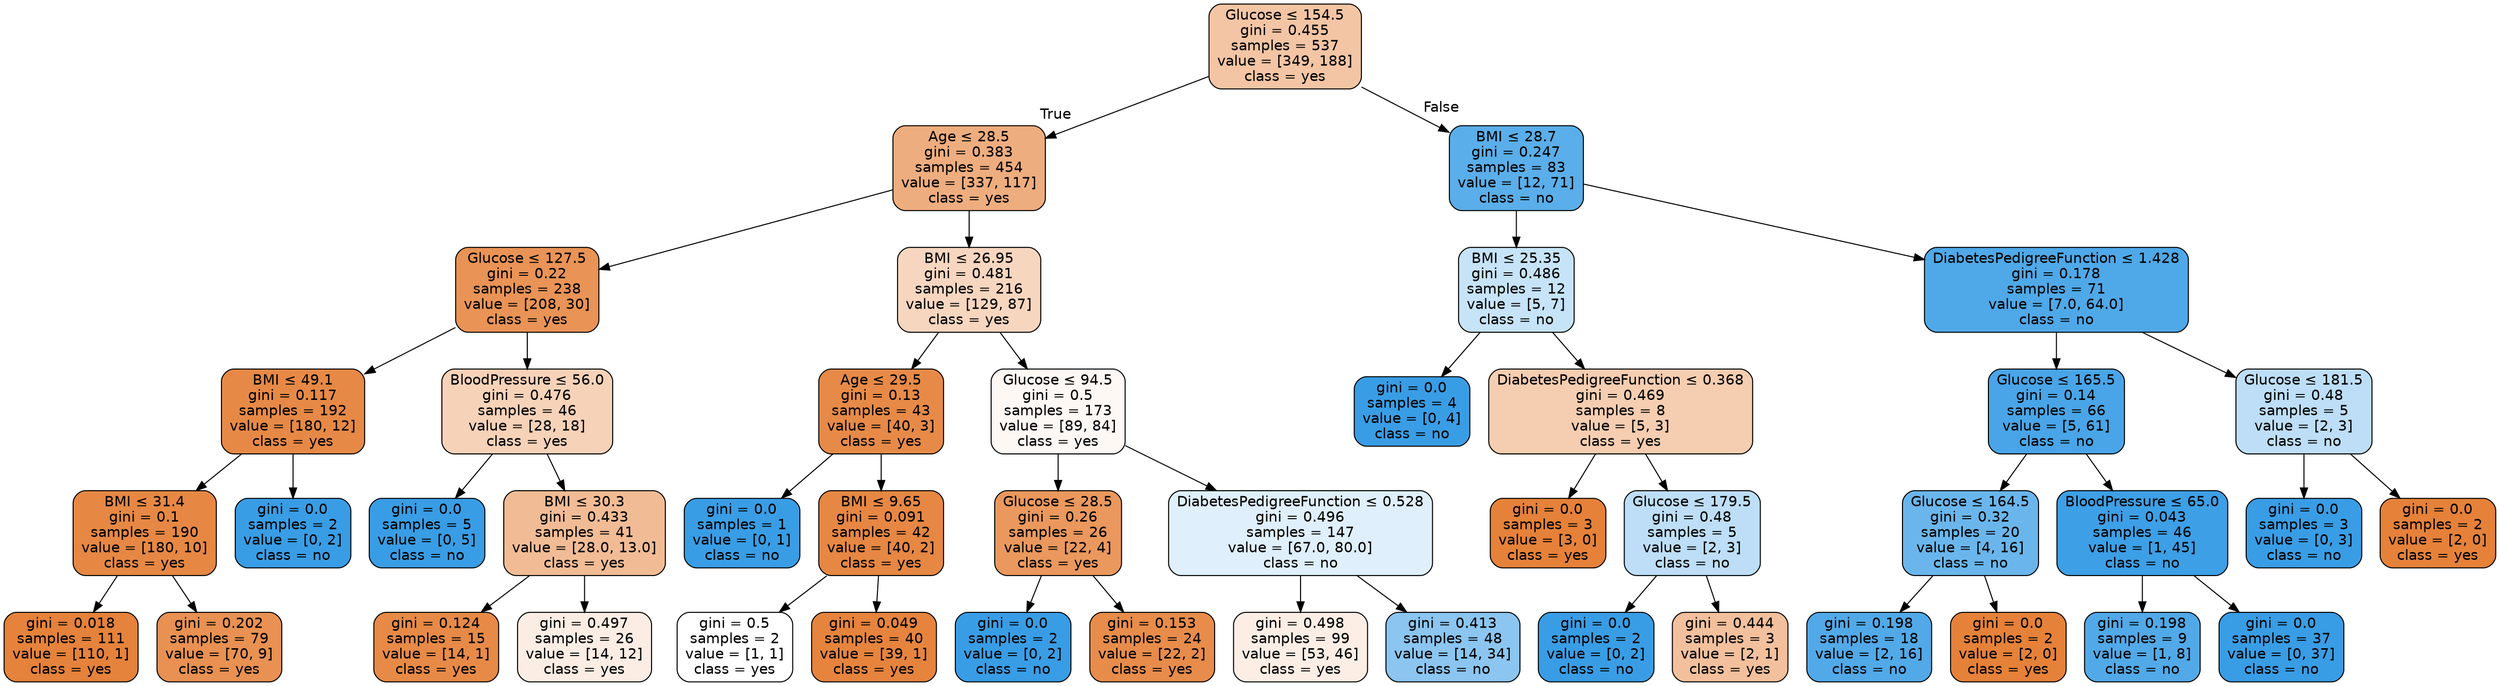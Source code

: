 digraph Tree {
node [shape=box, style="filled, rounded", color="black", fontname="helvetica"] ;
edge [fontname="helvetica"] ;
0 [label=<Glucose &le; 154.5<br/>gini = 0.455<br/>samples = 537<br/>value = [349, 188]<br/>class = yes>, fillcolor="#f3c5a4"] ;
1 [label=<Age &le; 28.5<br/>gini = 0.383<br/>samples = 454<br/>value = [337, 117]<br/>class = yes>, fillcolor="#eead7e"] ;
0 -> 1 [labeldistance=2.5, labelangle=45, headlabel="True"] ;
2 [label=<Glucose &le; 127.5<br/>gini = 0.22<br/>samples = 238<br/>value = [208, 30]<br/>class = yes>, fillcolor="#e99356"] ;
1 -> 2 ;
3 [label=<BMI &le; 49.1<br/>gini = 0.117<br/>samples = 192<br/>value = [180, 12]<br/>class = yes>, fillcolor="#e78946"] ;
2 -> 3 ;
4 [label=<BMI &le; 31.4<br/>gini = 0.1<br/>samples = 190<br/>value = [180, 10]<br/>class = yes>, fillcolor="#e68844"] ;
3 -> 4 ;
5 [label=<gini = 0.018<br/>samples = 111<br/>value = [110, 1]<br/>class = yes>, fillcolor="#e5823b"] ;
4 -> 5 ;
6 [label=<gini = 0.202<br/>samples = 79<br/>value = [70, 9]<br/>class = yes>, fillcolor="#e89152"] ;
4 -> 6 ;
7 [label=<gini = 0.0<br/>samples = 2<br/>value = [0, 2]<br/>class = no>, fillcolor="#399de5"] ;
3 -> 7 ;
8 [label=<BloodPressure &le; 56.0<br/>gini = 0.476<br/>samples = 46<br/>value = [28, 18]<br/>class = yes>, fillcolor="#f6d2b8"] ;
2 -> 8 ;
9 [label=<gini = 0.0<br/>samples = 5<br/>value = [0, 5]<br/>class = no>, fillcolor="#399de5"] ;
8 -> 9 ;
10 [label=<BMI &le; 30.3<br/>gini = 0.433<br/>samples = 41<br/>value = [28.0, 13.0]<br/>class = yes>, fillcolor="#f1bc95"] ;
8 -> 10 ;
11 [label=<gini = 0.124<br/>samples = 15<br/>value = [14, 1]<br/>class = yes>, fillcolor="#e78a47"] ;
10 -> 11 ;
12 [label=<gini = 0.497<br/>samples = 26<br/>value = [14, 12]<br/>class = yes>, fillcolor="#fbede3"] ;
10 -> 12 ;
13 [label=<BMI &le; 26.95<br/>gini = 0.481<br/>samples = 216<br/>value = [129, 87]<br/>class = yes>, fillcolor="#f7d6bf"] ;
1 -> 13 ;
14 [label=<Age &le; 29.5<br/>gini = 0.13<br/>samples = 43<br/>value = [40, 3]<br/>class = yes>, fillcolor="#e78a48"] ;
13 -> 14 ;
15 [label=<gini = 0.0<br/>samples = 1<br/>value = [0, 1]<br/>class = no>, fillcolor="#399de5"] ;
14 -> 15 ;
16 [label=<BMI &le; 9.65<br/>gini = 0.091<br/>samples = 42<br/>value = [40, 2]<br/>class = yes>, fillcolor="#e68743"] ;
14 -> 16 ;
17 [label=<gini = 0.5<br/>samples = 2<br/>value = [1, 1]<br/>class = yes>, fillcolor="#ffffff"] ;
16 -> 17 ;
18 [label=<gini = 0.049<br/>samples = 40<br/>value = [39, 1]<br/>class = yes>, fillcolor="#e6843e"] ;
16 -> 18 ;
19 [label=<Glucose &le; 94.5<br/>gini = 0.5<br/>samples = 173<br/>value = [89, 84]<br/>class = yes>, fillcolor="#fef8f4"] ;
13 -> 19 ;
20 [label=<Glucose &le; 28.5<br/>gini = 0.26<br/>samples = 26<br/>value = [22, 4]<br/>class = yes>, fillcolor="#ea985d"] ;
19 -> 20 ;
21 [label=<gini = 0.0<br/>samples = 2<br/>value = [0, 2]<br/>class = no>, fillcolor="#399de5"] ;
20 -> 21 ;
22 [label=<gini = 0.153<br/>samples = 24<br/>value = [22, 2]<br/>class = yes>, fillcolor="#e78c4b"] ;
20 -> 22 ;
23 [label=<DiabetesPedigreeFunction &le; 0.528<br/>gini = 0.496<br/>samples = 147<br/>value = [67.0, 80.0]<br/>class = no>, fillcolor="#dfeffb"] ;
19 -> 23 ;
24 [label=<gini = 0.498<br/>samples = 99<br/>value = [53, 46]<br/>class = yes>, fillcolor="#fceee5"] ;
23 -> 24 ;
25 [label=<gini = 0.413<br/>samples = 48<br/>value = [14, 34]<br/>class = no>, fillcolor="#8bc5f0"] ;
23 -> 25 ;
26 [label=<BMI &le; 28.7<br/>gini = 0.247<br/>samples = 83<br/>value = [12, 71]<br/>class = no>, fillcolor="#5aaee9"] ;
0 -> 26 [labeldistance=2.5, labelangle=-45, headlabel="False"] ;
27 [label=<BMI &le; 25.35<br/>gini = 0.486<br/>samples = 12<br/>value = [5, 7]<br/>class = no>, fillcolor="#c6e3f8"] ;
26 -> 27 ;
28 [label=<gini = 0.0<br/>samples = 4<br/>value = [0, 4]<br/>class = no>, fillcolor="#399de5"] ;
27 -> 28 ;
29 [label=<DiabetesPedigreeFunction &le; 0.368<br/>gini = 0.469<br/>samples = 8<br/>value = [5, 3]<br/>class = yes>, fillcolor="#f5cdb0"] ;
27 -> 29 ;
30 [label=<gini = 0.0<br/>samples = 3<br/>value = [3, 0]<br/>class = yes>, fillcolor="#e58139"] ;
29 -> 30 ;
31 [label=<Glucose &le; 179.5<br/>gini = 0.48<br/>samples = 5<br/>value = [2, 3]<br/>class = no>, fillcolor="#bddef6"] ;
29 -> 31 ;
32 [label=<gini = 0.0<br/>samples = 2<br/>value = [0, 2]<br/>class = no>, fillcolor="#399de5"] ;
31 -> 32 ;
33 [label=<gini = 0.444<br/>samples = 3<br/>value = [2, 1]<br/>class = yes>, fillcolor="#f2c09c"] ;
31 -> 33 ;
34 [label=<DiabetesPedigreeFunction &le; 1.428<br/>gini = 0.178<br/>samples = 71<br/>value = [7.0, 64.0]<br/>class = no>, fillcolor="#4fa8e8"] ;
26 -> 34 ;
35 [label=<Glucose &le; 165.5<br/>gini = 0.14<br/>samples = 66<br/>value = [5, 61]<br/>class = no>, fillcolor="#49a5e7"] ;
34 -> 35 ;
36 [label=<Glucose &le; 164.5<br/>gini = 0.32<br/>samples = 20<br/>value = [4, 16]<br/>class = no>, fillcolor="#6ab6ec"] ;
35 -> 36 ;
37 [label=<gini = 0.198<br/>samples = 18<br/>value = [2, 16]<br/>class = no>, fillcolor="#52a9e8"] ;
36 -> 37 ;
38 [label=<gini = 0.0<br/>samples = 2<br/>value = [2, 0]<br/>class = yes>, fillcolor="#e58139"] ;
36 -> 38 ;
39 [label=<BloodPressure &le; 65.0<br/>gini = 0.043<br/>samples = 46<br/>value = [1, 45]<br/>class = no>, fillcolor="#3d9fe6"] ;
35 -> 39 ;
40 [label=<gini = 0.198<br/>samples = 9<br/>value = [1, 8]<br/>class = no>, fillcolor="#52a9e8"] ;
39 -> 40 ;
41 [label=<gini = 0.0<br/>samples = 37<br/>value = [0, 37]<br/>class = no>, fillcolor="#399de5"] ;
39 -> 41 ;
42 [label=<Glucose &le; 181.5<br/>gini = 0.48<br/>samples = 5<br/>value = [2, 3]<br/>class = no>, fillcolor="#bddef6"] ;
34 -> 42 ;
43 [label=<gini = 0.0<br/>samples = 3<br/>value = [0, 3]<br/>class = no>, fillcolor="#399de5"] ;
42 -> 43 ;
44 [label=<gini = 0.0<br/>samples = 2<br/>value = [2, 0]<br/>class = yes>, fillcolor="#e58139"] ;
42 -> 44 ;
}